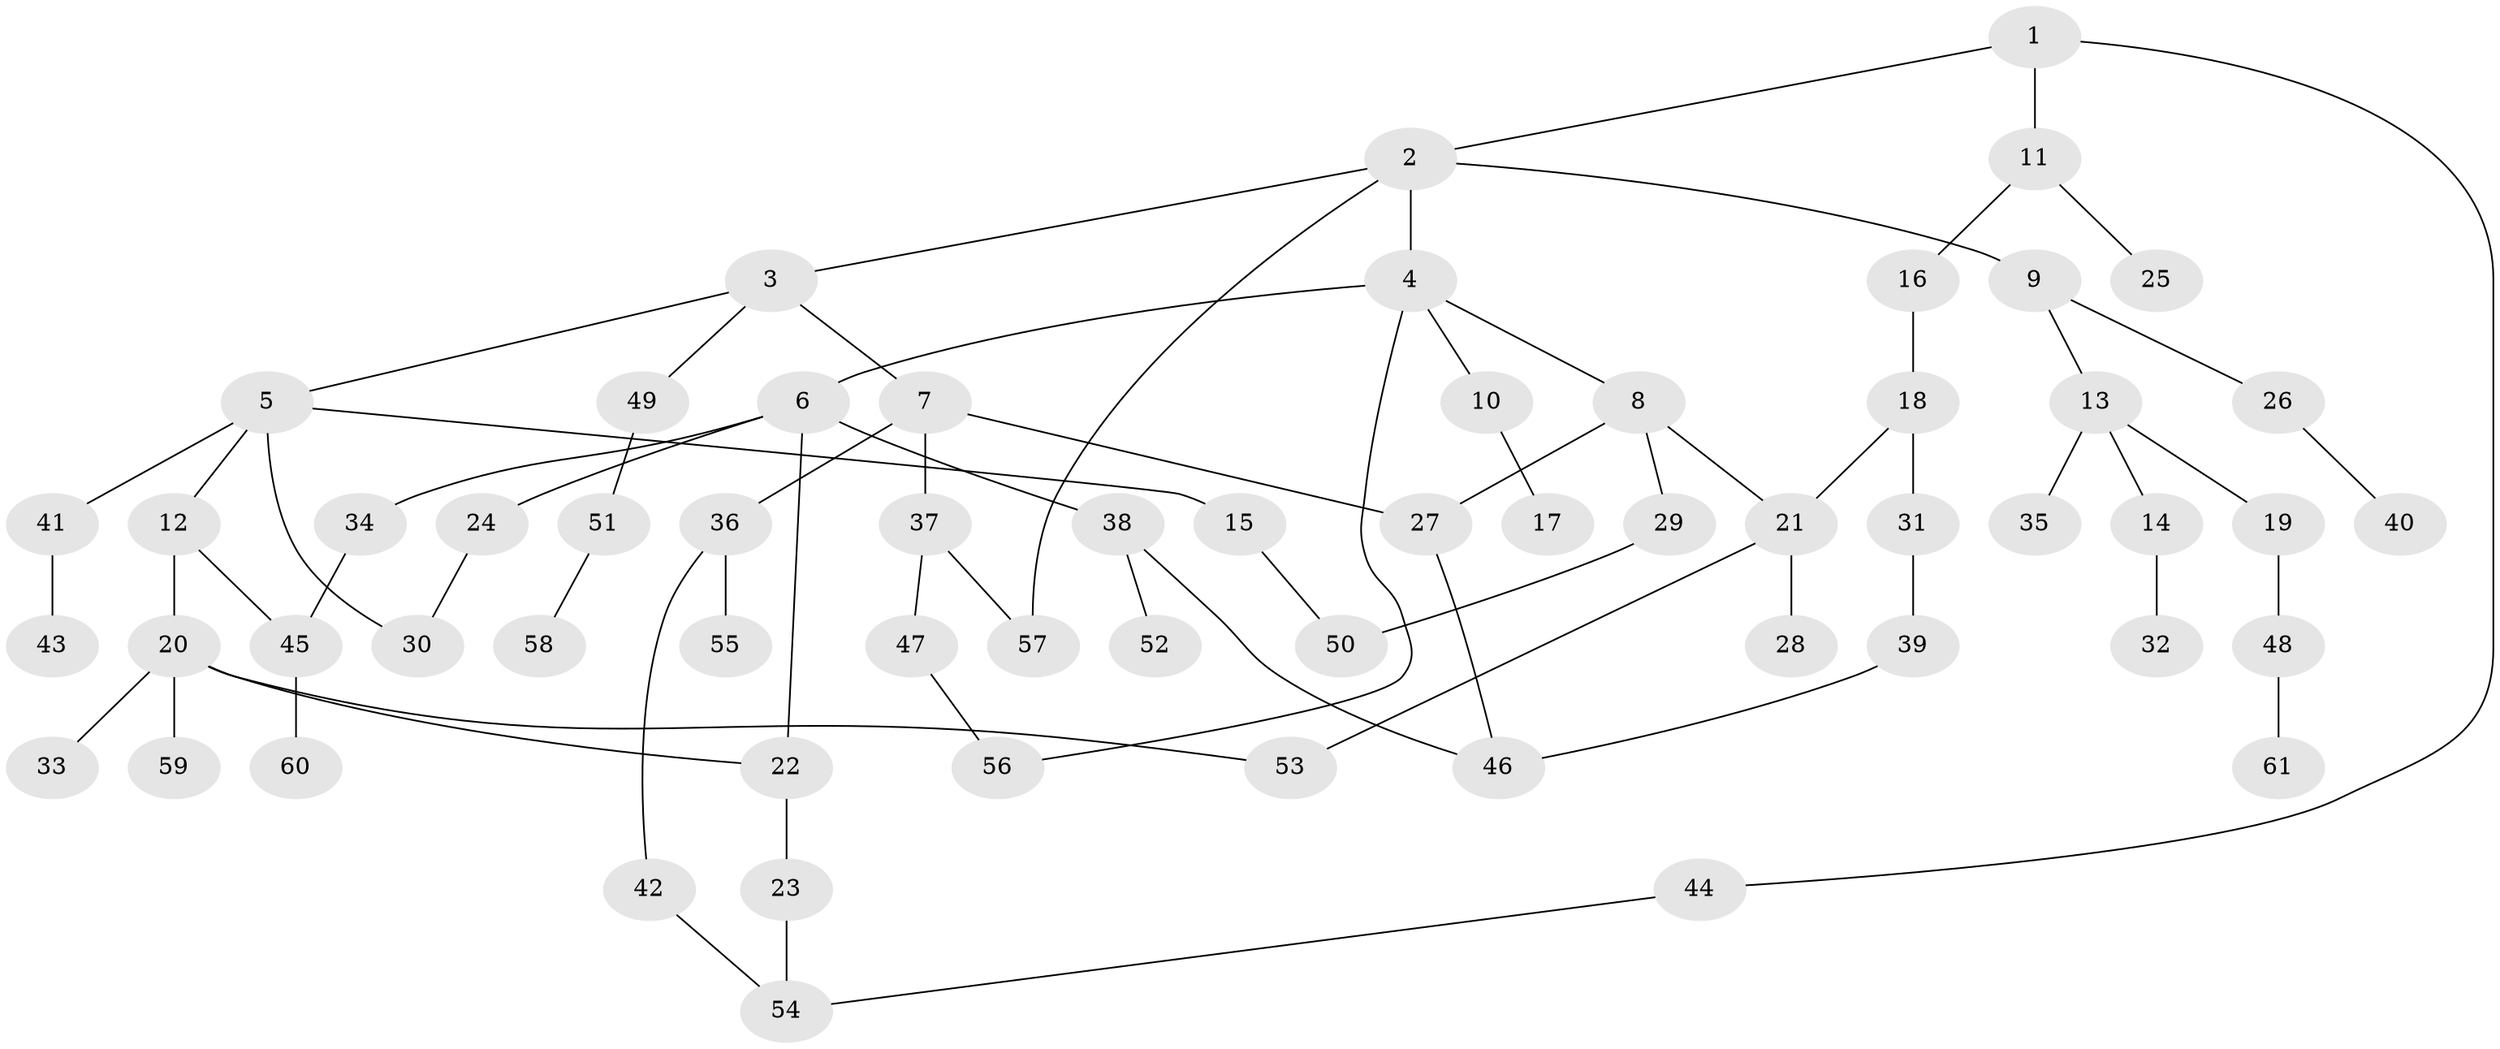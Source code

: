 // Generated by graph-tools (version 1.1) at 2025/49/03/09/25 03:49:20]
// undirected, 61 vertices, 73 edges
graph export_dot {
graph [start="1"]
  node [color=gray90,style=filled];
  1;
  2;
  3;
  4;
  5;
  6;
  7;
  8;
  9;
  10;
  11;
  12;
  13;
  14;
  15;
  16;
  17;
  18;
  19;
  20;
  21;
  22;
  23;
  24;
  25;
  26;
  27;
  28;
  29;
  30;
  31;
  32;
  33;
  34;
  35;
  36;
  37;
  38;
  39;
  40;
  41;
  42;
  43;
  44;
  45;
  46;
  47;
  48;
  49;
  50;
  51;
  52;
  53;
  54;
  55;
  56;
  57;
  58;
  59;
  60;
  61;
  1 -- 2;
  1 -- 11;
  1 -- 44;
  2 -- 3;
  2 -- 4;
  2 -- 9;
  2 -- 57;
  3 -- 5;
  3 -- 7;
  3 -- 49;
  4 -- 6;
  4 -- 8;
  4 -- 10;
  4 -- 56;
  5 -- 12;
  5 -- 15;
  5 -- 30;
  5 -- 41;
  6 -- 24;
  6 -- 34;
  6 -- 38;
  6 -- 22;
  7 -- 27;
  7 -- 36;
  7 -- 37;
  8 -- 29;
  8 -- 27;
  8 -- 21;
  9 -- 13;
  9 -- 26;
  10 -- 17;
  11 -- 16;
  11 -- 25;
  12 -- 20;
  12 -- 45;
  13 -- 14;
  13 -- 19;
  13 -- 35;
  14 -- 32;
  15 -- 50;
  16 -- 18;
  18 -- 21;
  18 -- 31;
  19 -- 48;
  20 -- 22;
  20 -- 33;
  20 -- 59;
  20 -- 53;
  21 -- 28;
  21 -- 53;
  22 -- 23;
  23 -- 54;
  24 -- 30;
  26 -- 40;
  27 -- 46;
  29 -- 50;
  31 -- 39;
  34 -- 45;
  36 -- 42;
  36 -- 55;
  37 -- 47;
  37 -- 57;
  38 -- 52;
  38 -- 46;
  39 -- 46;
  41 -- 43;
  42 -- 54;
  44 -- 54;
  45 -- 60;
  47 -- 56;
  48 -- 61;
  49 -- 51;
  51 -- 58;
}
